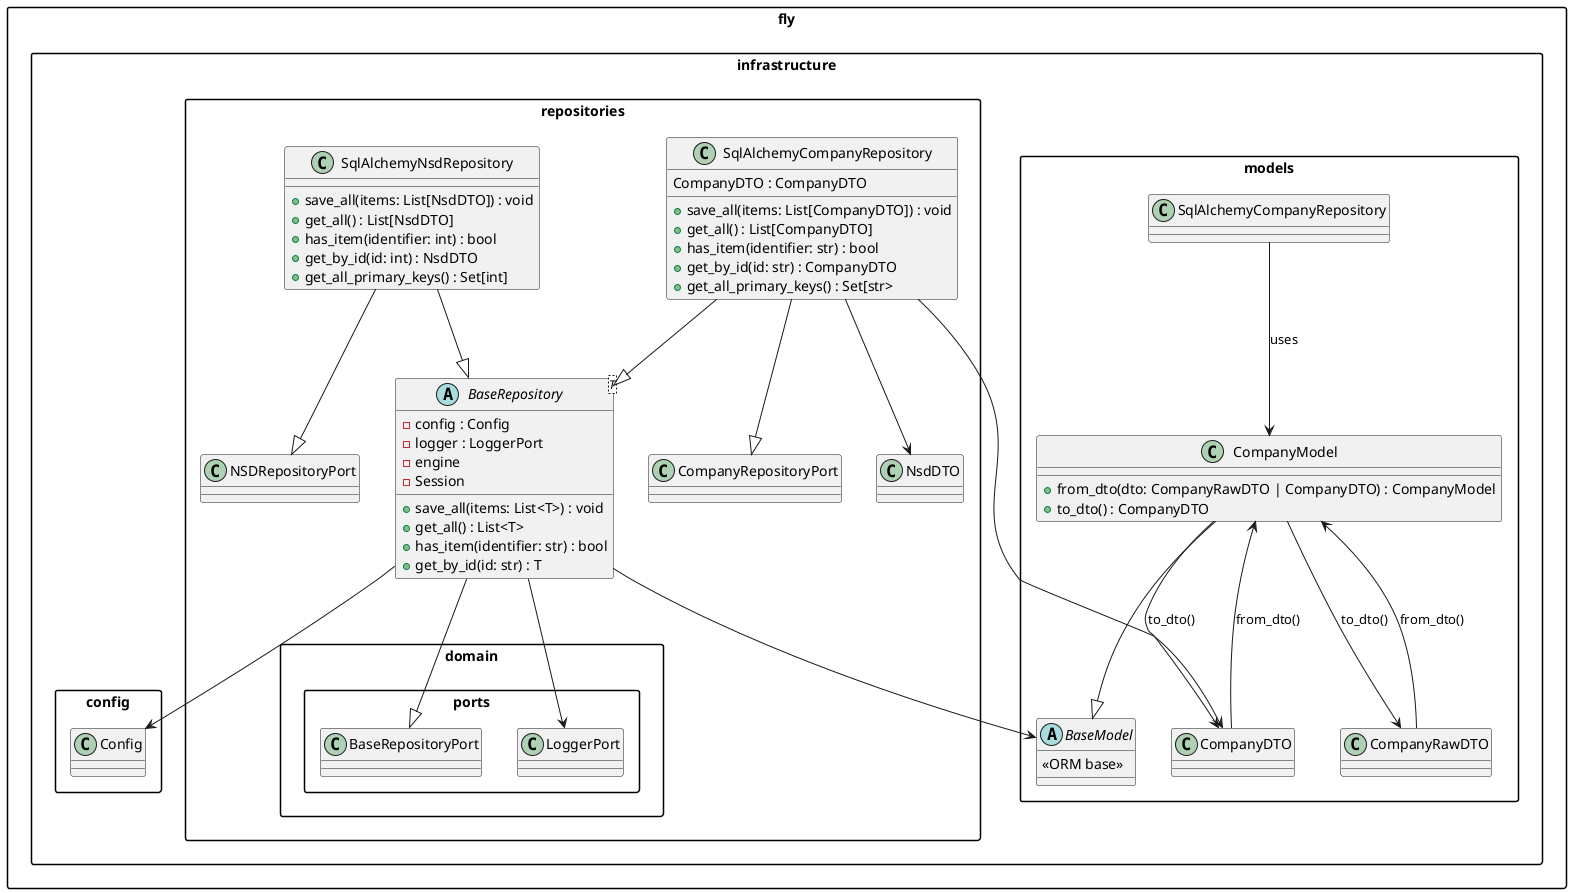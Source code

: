 @startuml
skinparam packageStyle rectangle
        package "fly.infrastructure.models" {
            abstract class BaseModel {
                <<ORM base>>
                }

            class CompanyModel {
                +from_dto(dto: CompanyRawDTO | CompanyDTO) : CompanyModel
                +to_dto() : CompanyDTO
                }
                CompanyModel --|> BaseModel
                CompanyModel --> CompanyDTO : to_dto()
                CompanyModel --> CompanyRawDTO : to_dto()
                CompanyModel <-- CompanyDTO : from_dto()
                CompanyModel <-- CompanyRawDTO : from_dto()
                SqlAlchemyCompanyRepository --> CompanyModel : uses
            }

        package "fly.infrastructure.repositories" {
            class SqlAlchemyCompanyRepository {
                CompanyDTO : CompanyDTO
                +save_all(items: List[CompanyDTO]) : void
                +get_all() : List[CompanyDTO]
                +has_item(identifier: str) : bool
                +get_by_id(id: str) : CompanyDTO
                +get_all_primary_keys() : Set[str>
                }
                SqlAlchemyCompanyRepository --|> CompanyRepositoryPort
                SqlAlchemyCompanyRepository --|> BaseRepository
                SqlAlchemyCompanyRepository --> CompanyDTO

            class SqlAlchemyNsdRepository {
                +save_all(items: List[NsdDTO]) : void
                +get_all() : List[NsdDTO]
                +has_item(identifier: int) : bool
                +get_by_id(id: int) : NsdDTO
                +get_all_primary_keys() : Set[int]
                }
                SqlAlchemyNsdRepository --|> NSDRepositoryPort
                SqlAlchemyNsdRepository --|> BaseRepository
                SqlAlchemyCompanyRepository --> NsdDTO

            abstract class BaseRepository<T> {
                -config : Config
                -logger : LoggerPort
                -engine
                -Session

                +save_all(items: List<T>) : void
                +get_all() : List<T>
                +has_item(identifier: str) : bool
                +get_by_id(id: str) : T
                }
                BaseRepository --|> domain.ports.BaseRepositoryPort
                BaseRepository --> fly.infrastructure.config.Config
                BaseRepository --> domain.ports.LoggerPort
                BaseRepository --> fly.infrastructure.models.BaseModel

            }

 @enduml